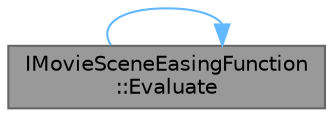 digraph "IMovieSceneEasingFunction::Evaluate"
{
 // INTERACTIVE_SVG=YES
 // LATEX_PDF_SIZE
  bgcolor="transparent";
  edge [fontname=Helvetica,fontsize=10,labelfontname=Helvetica,labelfontsize=10];
  node [fontname=Helvetica,fontsize=10,shape=box,height=0.2,width=0.4];
  rankdir="LR";
  Node1 [id="Node000001",label="IMovieSceneEasingFunction\l::Evaluate",height=0.2,width=0.4,color="gray40", fillcolor="grey60", style="filled", fontcolor="black",tooltip="Evaluate the easing with an interpolation value between 0 and 1."];
  Node1 -> Node1 [id="edge1_Node000001_Node000001",color="steelblue1",style="solid",tooltip=" "];
}
